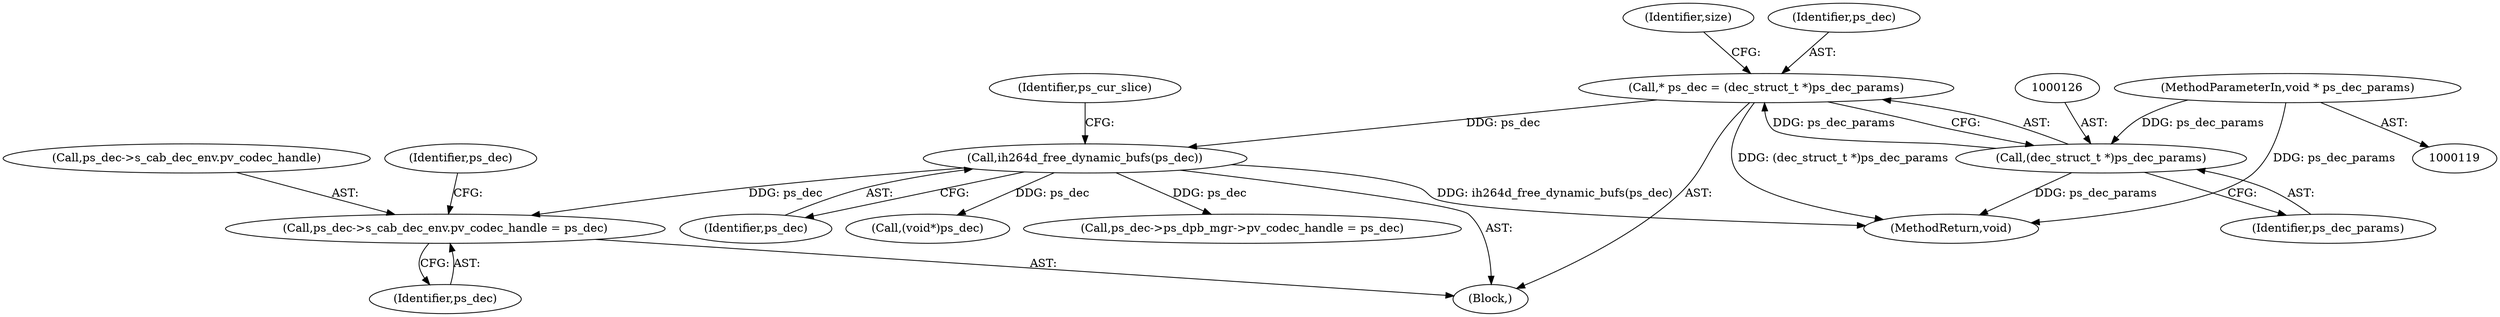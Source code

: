 digraph "0_Android_ecf6c7ce6d5a22d52160698aab44fc234c63291a@pointer" {
"1000353" [label="(Call,ps_dec->s_cab_dec_env.pv_codec_handle = ps_dec)"];
"1000265" [label="(Call,ih264d_free_dynamic_bufs(ps_dec))"];
"1000123" [label="(Call,* ps_dec = (dec_struct_t *)ps_dec_params)"];
"1000125" [label="(Call,(dec_struct_t *)ps_dec_params)"];
"1000120" [label="(MethodParameterIn,void * ps_dec_params)"];
"1000133" [label="(Identifier,size)"];
"1000125" [label="(Call,(dec_struct_t *)ps_dec_params)"];
"1000268" [label="(Identifier,ps_cur_slice)"];
"1000124" [label="(Identifier,ps_dec)"];
"1000365" [label="(Call,ps_dec->ps_dpb_mgr->pv_codec_handle = ps_dec)"];
"1000354" [label="(Call,ps_dec->s_cab_dec_env.pv_codec_handle)"];
"1000359" [label="(Identifier,ps_dec)"];
"1000265" [label="(Call,ih264d_free_dynamic_bufs(ps_dec))"];
"1000121" [label="(Block,)"];
"1000353" [label="(Call,ps_dec->s_cab_dec_env.pv_codec_handle = ps_dec)"];
"1000120" [label="(MethodParameterIn,void * ps_dec_params)"];
"1000956" [label="(MethodReturn,void)"];
"1000266" [label="(Identifier,ps_dec)"];
"1000882" [label="(Call,(void*)ps_dec)"];
"1000127" [label="(Identifier,ps_dec_params)"];
"1000362" [label="(Identifier,ps_dec)"];
"1000123" [label="(Call,* ps_dec = (dec_struct_t *)ps_dec_params)"];
"1000353" -> "1000121"  [label="AST: "];
"1000353" -> "1000359"  [label="CFG: "];
"1000354" -> "1000353"  [label="AST: "];
"1000359" -> "1000353"  [label="AST: "];
"1000362" -> "1000353"  [label="CFG: "];
"1000265" -> "1000353"  [label="DDG: ps_dec"];
"1000265" -> "1000121"  [label="AST: "];
"1000265" -> "1000266"  [label="CFG: "];
"1000266" -> "1000265"  [label="AST: "];
"1000268" -> "1000265"  [label="CFG: "];
"1000265" -> "1000956"  [label="DDG: ih264d_free_dynamic_bufs(ps_dec)"];
"1000123" -> "1000265"  [label="DDG: ps_dec"];
"1000265" -> "1000365"  [label="DDG: ps_dec"];
"1000265" -> "1000882"  [label="DDG: ps_dec"];
"1000123" -> "1000121"  [label="AST: "];
"1000123" -> "1000125"  [label="CFG: "];
"1000124" -> "1000123"  [label="AST: "];
"1000125" -> "1000123"  [label="AST: "];
"1000133" -> "1000123"  [label="CFG: "];
"1000123" -> "1000956"  [label="DDG: (dec_struct_t *)ps_dec_params"];
"1000125" -> "1000123"  [label="DDG: ps_dec_params"];
"1000125" -> "1000127"  [label="CFG: "];
"1000126" -> "1000125"  [label="AST: "];
"1000127" -> "1000125"  [label="AST: "];
"1000125" -> "1000956"  [label="DDG: ps_dec_params"];
"1000120" -> "1000125"  [label="DDG: ps_dec_params"];
"1000120" -> "1000119"  [label="AST: "];
"1000120" -> "1000956"  [label="DDG: ps_dec_params"];
}
